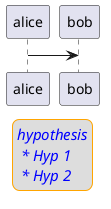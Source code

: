 {
  "sha1": "kjz9vftyu5r8utx88y3c38pn66ixsc6",
  "insertion": {
    "when": "2024-06-03T18:59:33.062Z",
    "url": "https://forum.plantuml.net/12159/gantt-diagram-no-style-entry-for-legend",
    "user": "plantuml@gmail.com"
  }
}
@startuml

<style>
	legend {
		FontColor blue
		FontSize 15
        FontStyle italic
		LineColor Orange
	}
</style>

legend
hypothesis
 * Hyp 1
 * Hyp 2
end legend

alice -> bob

@enduml

